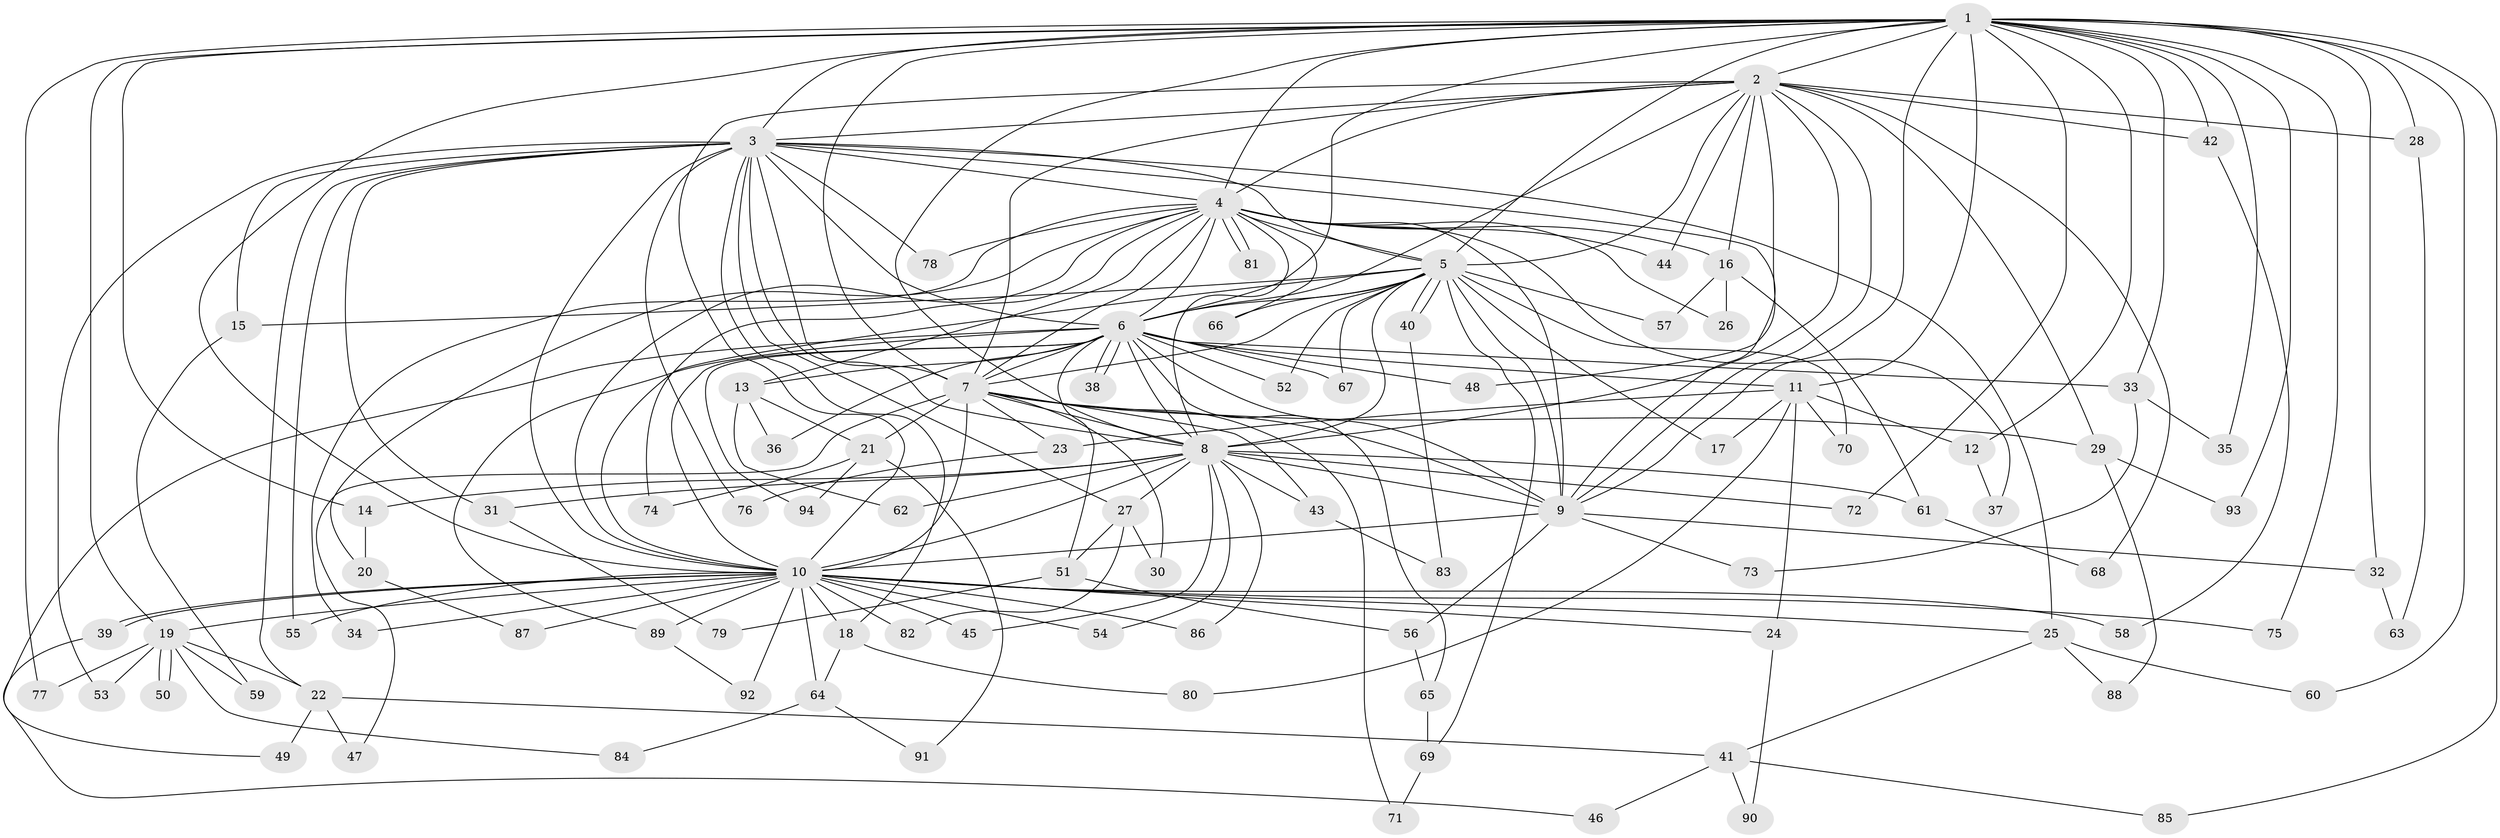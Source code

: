 // Generated by graph-tools (version 1.1) at 2025/01/03/09/25 03:01:36]
// undirected, 94 vertices, 213 edges
graph export_dot {
graph [start="1"]
  node [color=gray90,style=filled];
  1;
  2;
  3;
  4;
  5;
  6;
  7;
  8;
  9;
  10;
  11;
  12;
  13;
  14;
  15;
  16;
  17;
  18;
  19;
  20;
  21;
  22;
  23;
  24;
  25;
  26;
  27;
  28;
  29;
  30;
  31;
  32;
  33;
  34;
  35;
  36;
  37;
  38;
  39;
  40;
  41;
  42;
  43;
  44;
  45;
  46;
  47;
  48;
  49;
  50;
  51;
  52;
  53;
  54;
  55;
  56;
  57;
  58;
  59;
  60;
  61;
  62;
  63;
  64;
  65;
  66;
  67;
  68;
  69;
  70;
  71;
  72;
  73;
  74;
  75;
  76;
  77;
  78;
  79;
  80;
  81;
  82;
  83;
  84;
  85;
  86;
  87;
  88;
  89;
  90;
  91;
  92;
  93;
  94;
  1 -- 2;
  1 -- 3;
  1 -- 4;
  1 -- 5;
  1 -- 6;
  1 -- 7;
  1 -- 8;
  1 -- 9;
  1 -- 10;
  1 -- 11;
  1 -- 12;
  1 -- 14;
  1 -- 19;
  1 -- 28;
  1 -- 32;
  1 -- 33;
  1 -- 35;
  1 -- 42;
  1 -- 60;
  1 -- 72;
  1 -- 75;
  1 -- 77;
  1 -- 85;
  1 -- 93;
  2 -- 3;
  2 -- 4;
  2 -- 5;
  2 -- 6;
  2 -- 7;
  2 -- 8;
  2 -- 9;
  2 -- 10;
  2 -- 16;
  2 -- 28;
  2 -- 29;
  2 -- 42;
  2 -- 44;
  2 -- 48;
  2 -- 68;
  3 -- 4;
  3 -- 5;
  3 -- 6;
  3 -- 7;
  3 -- 8;
  3 -- 9;
  3 -- 10;
  3 -- 15;
  3 -- 18;
  3 -- 22;
  3 -- 25;
  3 -- 27;
  3 -- 31;
  3 -- 53;
  3 -- 55;
  3 -- 76;
  3 -- 78;
  4 -- 5;
  4 -- 6;
  4 -- 7;
  4 -- 8;
  4 -- 9;
  4 -- 10;
  4 -- 13;
  4 -- 16;
  4 -- 20;
  4 -- 26;
  4 -- 34;
  4 -- 37;
  4 -- 44;
  4 -- 66;
  4 -- 74;
  4 -- 78;
  4 -- 81;
  4 -- 81;
  5 -- 6;
  5 -- 7;
  5 -- 8;
  5 -- 9;
  5 -- 10;
  5 -- 15;
  5 -- 17;
  5 -- 40;
  5 -- 40;
  5 -- 52;
  5 -- 57;
  5 -- 66;
  5 -- 67;
  5 -- 69;
  5 -- 70;
  6 -- 7;
  6 -- 8;
  6 -- 9;
  6 -- 10;
  6 -- 11;
  6 -- 13;
  6 -- 33;
  6 -- 36;
  6 -- 38;
  6 -- 38;
  6 -- 48;
  6 -- 49;
  6 -- 51;
  6 -- 52;
  6 -- 65;
  6 -- 67;
  6 -- 89;
  6 -- 94;
  7 -- 8;
  7 -- 9;
  7 -- 10;
  7 -- 21;
  7 -- 23;
  7 -- 29;
  7 -- 30;
  7 -- 43;
  7 -- 47;
  7 -- 71;
  8 -- 9;
  8 -- 10;
  8 -- 14;
  8 -- 27;
  8 -- 31;
  8 -- 43;
  8 -- 45;
  8 -- 54;
  8 -- 61;
  8 -- 62;
  8 -- 72;
  8 -- 86;
  9 -- 10;
  9 -- 32;
  9 -- 56;
  9 -- 73;
  10 -- 18;
  10 -- 19;
  10 -- 24;
  10 -- 25;
  10 -- 34;
  10 -- 39;
  10 -- 39;
  10 -- 45;
  10 -- 54;
  10 -- 55;
  10 -- 58;
  10 -- 64;
  10 -- 75;
  10 -- 82;
  10 -- 86;
  10 -- 87;
  10 -- 89;
  10 -- 92;
  11 -- 12;
  11 -- 17;
  11 -- 23;
  11 -- 24;
  11 -- 70;
  11 -- 80;
  12 -- 37;
  13 -- 21;
  13 -- 36;
  13 -- 62;
  14 -- 20;
  15 -- 59;
  16 -- 26;
  16 -- 57;
  16 -- 61;
  18 -- 64;
  18 -- 80;
  19 -- 22;
  19 -- 50;
  19 -- 50;
  19 -- 53;
  19 -- 59;
  19 -- 77;
  19 -- 84;
  20 -- 87;
  21 -- 74;
  21 -- 91;
  21 -- 94;
  22 -- 41;
  22 -- 47;
  22 -- 49;
  23 -- 76;
  24 -- 90;
  25 -- 41;
  25 -- 60;
  25 -- 88;
  27 -- 30;
  27 -- 51;
  27 -- 82;
  28 -- 63;
  29 -- 88;
  29 -- 93;
  31 -- 79;
  32 -- 63;
  33 -- 35;
  33 -- 73;
  39 -- 46;
  40 -- 83;
  41 -- 46;
  41 -- 85;
  41 -- 90;
  42 -- 58;
  43 -- 83;
  51 -- 56;
  51 -- 79;
  56 -- 65;
  61 -- 68;
  64 -- 84;
  64 -- 91;
  65 -- 69;
  69 -- 71;
  89 -- 92;
}
